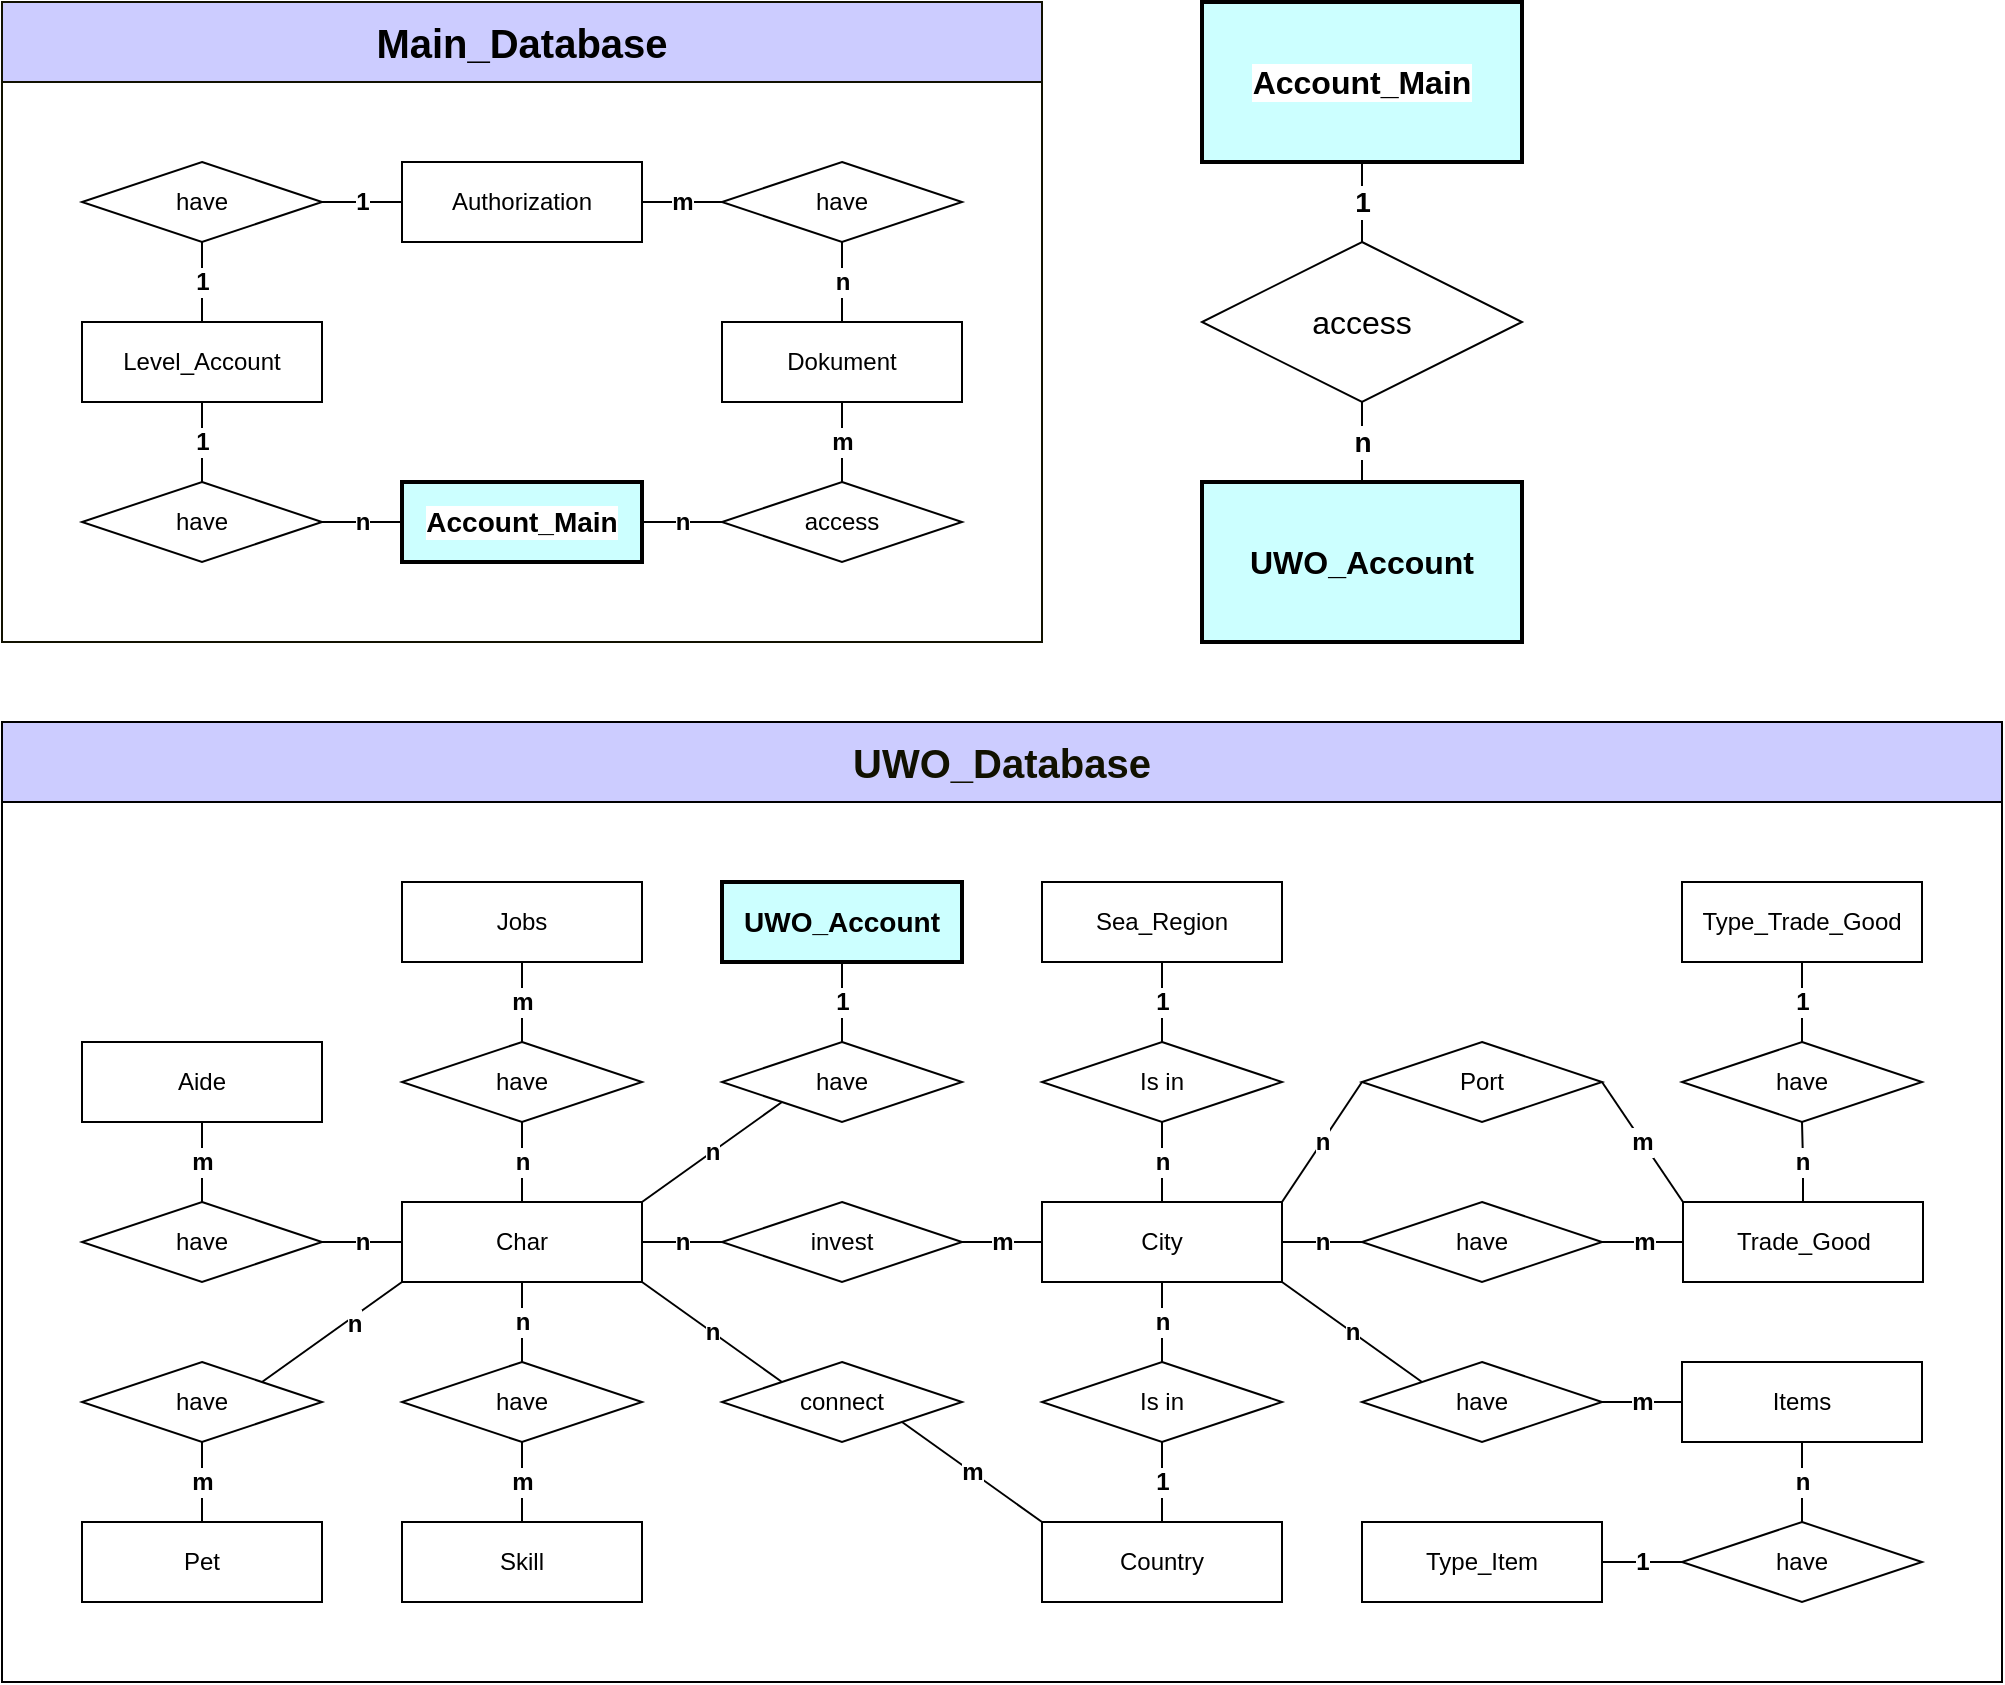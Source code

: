 <mxfile version="20.7.4" type="device"><diagram id="1VGiIYpnb0ptaa6loxAG" name="Seite-1"><mxGraphModel dx="1434" dy="836" grid="1" gridSize="10" guides="1" tooltips="1" connect="1" arrows="1" fold="1" page="1" pageScale="1" pageWidth="827" pageHeight="1169" math="0" shadow="0"><root><mxCell id="0"/><mxCell id="1" parent="0"/><mxCell id="Nn49o09uC35xicASgOI4-3" value="Main_Database" style="swimlane;whiteSpace=wrap;html=1;startSize=40;fontSize=20;fillColor=#CCCCFF;strokeColor=#111100;" parent="1" vertex="1"><mxGeometry x="40" y="40" width="520" height="320" as="geometry"/></mxCell><mxCell id="Nn49o09uC35xicASgOI4-11" value="n" style="edgeStyle=orthogonalEdgeStyle;rounded=0;orthogonalLoop=1;jettySize=auto;html=1;endArrow=none;endFill=0;fontStyle=1;fontSize=12;" parent="Nn49o09uC35xicASgOI4-3" source="Nn49o09uC35xicASgOI4-1" target="Nn49o09uC35xicASgOI4-2" edge="1"><mxGeometry relative="1" as="geometry"/></mxCell><mxCell id="Nn49o09uC35xicASgOI4-1" value="Account_Main" style="whiteSpace=wrap;html=1;align=center;fontStyle=1;fontSize=14;labelBackgroundColor=default;gradientColor=none;fillColor=#CCFFFF;strokeWidth=2;" parent="Nn49o09uC35xicASgOI4-3" vertex="1"><mxGeometry x="200" y="240" width="120" height="40" as="geometry"/></mxCell><mxCell id="Nn49o09uC35xicASgOI4-13" value="1" style="edgeStyle=orthogonalEdgeStyle;rounded=0;orthogonalLoop=1;jettySize=auto;html=1;endArrow=none;endFill=0;fontStyle=1;fontSize=12;" parent="Nn49o09uC35xicASgOI4-3" source="Nn49o09uC35xicASgOI4-4" target="Nn49o09uC35xicASgOI4-10" edge="1"><mxGeometry relative="1" as="geometry"/></mxCell><mxCell id="Nn49o09uC35xicASgOI4-4" value="Level_Account" style="whiteSpace=wrap;html=1;align=center;" parent="Nn49o09uC35xicASgOI4-3" vertex="1"><mxGeometry x="40" y="160" width="120" height="40" as="geometry"/></mxCell><mxCell id="Nn49o09uC35xicASgOI4-17" value="m" style="edgeStyle=orthogonalEdgeStyle;rounded=0;orthogonalLoop=1;jettySize=auto;html=1;endArrow=none;endFill=0;fontStyle=1;fontSize=12;" parent="Nn49o09uC35xicASgOI4-3" source="Nn49o09uC35xicASgOI4-5" target="Nn49o09uC35xicASgOI4-8" edge="1"><mxGeometry relative="1" as="geometry"/></mxCell><mxCell id="Nn49o09uC35xicASgOI4-5" value="Dokument" style="whiteSpace=wrap;html=1;align=center;" parent="Nn49o09uC35xicASgOI4-3" vertex="1"><mxGeometry x="360" y="160" width="120" height="40" as="geometry"/></mxCell><mxCell id="Nn49o09uC35xicASgOI4-15" value="m" style="edgeStyle=orthogonalEdgeStyle;rounded=0;orthogonalLoop=1;jettySize=auto;html=1;endArrow=none;endFill=0;fontStyle=1;fontSize=12;" parent="Nn49o09uC35xicASgOI4-3" source="Nn49o09uC35xicASgOI4-7" target="Nn49o09uC35xicASgOI4-9" edge="1"><mxGeometry relative="1" as="geometry"/></mxCell><mxCell id="Nn49o09uC35xicASgOI4-7" value="Authorization" style="whiteSpace=wrap;html=1;align=center;" parent="Nn49o09uC35xicASgOI4-3" vertex="1"><mxGeometry x="200" y="80" width="120" height="40" as="geometry"/></mxCell><mxCell id="Nn49o09uC35xicASgOI4-12" value="1" style="edgeStyle=orthogonalEdgeStyle;rounded=0;orthogonalLoop=1;jettySize=auto;html=1;endArrow=none;endFill=0;fontStyle=1;fontSize=12;" parent="Nn49o09uC35xicASgOI4-3" source="Nn49o09uC35xicASgOI4-2" target="Nn49o09uC35xicASgOI4-4" edge="1"><mxGeometry relative="1" as="geometry"/></mxCell><mxCell id="Nn49o09uC35xicASgOI4-2" value="have" style="shape=rhombus;perimeter=rhombusPerimeter;whiteSpace=wrap;html=1;align=center;" parent="Nn49o09uC35xicASgOI4-3" vertex="1"><mxGeometry x="40" y="240" width="120" height="40" as="geometry"/></mxCell><mxCell id="Nn49o09uC35xicASgOI4-18" value="n" style="edgeStyle=orthogonalEdgeStyle;rounded=0;orthogonalLoop=1;jettySize=auto;html=1;endArrow=none;endFill=0;fontStyle=1;fontSize=12;" parent="Nn49o09uC35xicASgOI4-3" source="Nn49o09uC35xicASgOI4-8" target="Nn49o09uC35xicASgOI4-1" edge="1"><mxGeometry relative="1" as="geometry"/></mxCell><mxCell id="Nn49o09uC35xicASgOI4-8" value="access" style="shape=rhombus;perimeter=rhombusPerimeter;whiteSpace=wrap;html=1;align=center;" parent="Nn49o09uC35xicASgOI4-3" vertex="1"><mxGeometry x="360" y="240" width="120" height="40" as="geometry"/></mxCell><mxCell id="Nn49o09uC35xicASgOI4-14" value="1" style="edgeStyle=orthogonalEdgeStyle;rounded=0;orthogonalLoop=1;jettySize=auto;html=1;endArrow=none;endFill=0;fontStyle=1;fontSize=12;" parent="Nn49o09uC35xicASgOI4-3" source="Nn49o09uC35xicASgOI4-10" target="Nn49o09uC35xicASgOI4-7" edge="1"><mxGeometry relative="1" as="geometry"/></mxCell><mxCell id="Nn49o09uC35xicASgOI4-10" value="have" style="shape=rhombus;perimeter=rhombusPerimeter;whiteSpace=wrap;html=1;align=center;" parent="Nn49o09uC35xicASgOI4-3" vertex="1"><mxGeometry x="40" y="80" width="120" height="40" as="geometry"/></mxCell><mxCell id="Nn49o09uC35xicASgOI4-16" value="n" style="edgeStyle=orthogonalEdgeStyle;rounded=0;orthogonalLoop=1;jettySize=auto;html=1;endArrow=none;endFill=0;fontStyle=1;fontSize=12;" parent="Nn49o09uC35xicASgOI4-3" source="Nn49o09uC35xicASgOI4-9" target="Nn49o09uC35xicASgOI4-5" edge="1"><mxGeometry relative="1" as="geometry"/></mxCell><mxCell id="Nn49o09uC35xicASgOI4-9" value="have" style="shape=rhombus;perimeter=rhombusPerimeter;whiteSpace=wrap;html=1;align=center;" parent="Nn49o09uC35xicASgOI4-3" vertex="1"><mxGeometry x="360" y="80" width="120" height="40" as="geometry"/></mxCell><mxCell id="Nn49o09uC35xicASgOI4-19" value="UWO_Database" style="swimlane;whiteSpace=wrap;html=1;startSize=40;fontSize=20;fontStyle=1;fillColor=#CCCCFF;fontColor=#111100;labelBackgroundColor=none;" parent="1" vertex="1"><mxGeometry x="40" y="400" width="1000" height="480" as="geometry"/></mxCell><mxCell id="ppi9CrSuM_LPGJzexevH-28" value="n" style="edgeStyle=orthogonalEdgeStyle;rounded=0;orthogonalLoop=1;jettySize=auto;html=1;endArrow=none;endFill=0;fontSize=12;fontStyle=1" edge="1" parent="Nn49o09uC35xicASgOI4-19" source="Nn49o09uC35xicASgOI4-21" target="ppi9CrSuM_LPGJzexevH-9"><mxGeometry relative="1" as="geometry"/></mxCell><mxCell id="ppi9CrSuM_LPGJzexevH-30" value="n" style="edgeStyle=orthogonalEdgeStyle;rounded=0;orthogonalLoop=1;jettySize=auto;html=1;endArrow=none;endFill=0;fontSize=12;fontStyle=1" edge="1" parent="Nn49o09uC35xicASgOI4-19" source="Nn49o09uC35xicASgOI4-21" target="ppi9CrSuM_LPGJzexevH-11"><mxGeometry relative="1" as="geometry"/></mxCell><mxCell id="ppi9CrSuM_LPGJzexevH-32" value="n" style="edgeStyle=orthogonalEdgeStyle;rounded=0;orthogonalLoop=1;jettySize=auto;html=1;endArrow=none;endFill=0;fontSize=12;fontStyle=1" edge="1" parent="Nn49o09uC35xicASgOI4-19" source="Nn49o09uC35xicASgOI4-21" target="ppi9CrSuM_LPGJzexevH-8"><mxGeometry relative="1" as="geometry"/></mxCell><mxCell id="Nn49o09uC35xicASgOI4-21" value="City" style="whiteSpace=wrap;html=1;align=center;" parent="Nn49o09uC35xicASgOI4-19" vertex="1"><mxGeometry x="520" y="240" width="120" height="40" as="geometry"/></mxCell><mxCell id="Nn49o09uC35xicASgOI4-25" value="Jobs" style="whiteSpace=wrap;html=1;align=center;" parent="Nn49o09uC35xicASgOI4-19" vertex="1"><mxGeometry x="200" y="80" width="120" height="40" as="geometry"/></mxCell><mxCell id="ppi9CrSuM_LPGJzexevH-17" value="n" style="edgeStyle=orthogonalEdgeStyle;rounded=0;orthogonalLoop=1;jettySize=auto;html=1;endArrow=none;endFill=0;fontSize=12;fontStyle=1" edge="1" parent="Nn49o09uC35xicASgOI4-19" source="Nn49o09uC35xicASgOI4-27" target="ppi9CrSuM_LPGJzexevH-4"><mxGeometry relative="1" as="geometry"/></mxCell><mxCell id="ppi9CrSuM_LPGJzexevH-20" value="n" style="edgeStyle=orthogonalEdgeStyle;rounded=0;orthogonalLoop=1;jettySize=auto;html=1;endArrow=none;endFill=0;fontSize=12;fontStyle=1" edge="1" parent="Nn49o09uC35xicASgOI4-19" source="Nn49o09uC35xicASgOI4-27" target="ppi9CrSuM_LPGJzexevH-3"><mxGeometry relative="1" as="geometry"/></mxCell><mxCell id="ppi9CrSuM_LPGJzexevH-26" value="n" style="edgeStyle=orthogonalEdgeStyle;rounded=0;orthogonalLoop=1;jettySize=auto;html=1;endArrow=none;endFill=0;fontSize=12;fontStyle=1" edge="1" parent="Nn49o09uC35xicASgOI4-19" source="Nn49o09uC35xicASgOI4-27" target="ppi9CrSuM_LPGJzexevH-6"><mxGeometry relative="1" as="geometry"/></mxCell><mxCell id="ppi9CrSuM_LPGJzexevH-51" value="n" style="edgeStyle=orthogonalEdgeStyle;rounded=0;orthogonalLoop=1;jettySize=auto;html=1;endArrow=none;endFill=0;fontSize=12;fontStyle=1" edge="1" parent="Nn49o09uC35xicASgOI4-19" source="Nn49o09uC35xicASgOI4-27" target="ppi9CrSuM_LPGJzexevH-10"><mxGeometry relative="1" as="geometry"/></mxCell><mxCell id="Nn49o09uC35xicASgOI4-27" value="Char" style="whiteSpace=wrap;html=1;align=center;" parent="Nn49o09uC35xicASgOI4-19" vertex="1"><mxGeometry x="200" y="240" width="120" height="40" as="geometry"/></mxCell><mxCell id="ppi9CrSuM_LPGJzexevH-18" value="m" style="edgeStyle=orthogonalEdgeStyle;rounded=0;orthogonalLoop=1;jettySize=auto;html=1;endArrow=none;endFill=0;fontSize=12;fontStyle=1" edge="1" parent="Nn49o09uC35xicASgOI4-19" source="Nn49o09uC35xicASgOI4-53" target="ppi9CrSuM_LPGJzexevH-4"><mxGeometry relative="1" as="geometry"/></mxCell><mxCell id="Nn49o09uC35xicASgOI4-53" value="Skill" style="whiteSpace=wrap;html=1;align=center;" parent="Nn49o09uC35xicASgOI4-19" vertex="1"><mxGeometry x="200" y="400" width="120" height="40" as="geometry"/></mxCell><mxCell id="Nn49o09uC35xicASgOI4-52" value="Sea_Region" style="whiteSpace=wrap;html=1;align=center;" parent="Nn49o09uC35xicASgOI4-19" vertex="1"><mxGeometry x="520" y="80" width="120" height="40" as="geometry"/></mxCell><mxCell id="ppi9CrSuM_LPGJzexevH-1" value="1" style="edgeStyle=orthogonalEdgeStyle;rounded=0;orthogonalLoop=1;jettySize=auto;html=1;endArrow=none;endFill=0;fontSize=12;fontStyle=1" edge="1" parent="Nn49o09uC35xicASgOI4-19" source="Nn49o09uC35xicASgOI4-50" target="Nn49o09uC35xicASgOI4-33"><mxGeometry relative="1" as="geometry"/></mxCell><mxCell id="Nn49o09uC35xicASgOI4-50" value="UWO_Account" style="whiteSpace=wrap;html=1;align=center;fontSize=14;fontStyle=1;fillColor=#CCFFFF;strokeWidth=2;" parent="Nn49o09uC35xicASgOI4-19" vertex="1"><mxGeometry x="360" y="80" width="120" height="40" as="geometry"/></mxCell><mxCell id="Nn49o09uC35xicASgOI4-49" value="Aide" style="whiteSpace=wrap;html=1;align=center;" parent="Nn49o09uC35xicASgOI4-19" vertex="1"><mxGeometry x="40" y="160" width="120" height="40" as="geometry"/></mxCell><mxCell id="Nn49o09uC35xicASgOI4-48" value="Items" style="whiteSpace=wrap;html=1;align=center;" parent="Nn49o09uC35xicASgOI4-19" vertex="1"><mxGeometry x="840" y="320" width="120" height="40" as="geometry"/></mxCell><mxCell id="Nn49o09uC35xicASgOI4-47" value="Type_Item" style="whiteSpace=wrap;html=1;align=center;" parent="Nn49o09uC35xicASgOI4-19" vertex="1"><mxGeometry x="680" y="400" width="120" height="40" as="geometry"/></mxCell><mxCell id="ppi9CrSuM_LPGJzexevH-39" value="n" style="edgeStyle=orthogonalEdgeStyle;rounded=0;orthogonalLoop=1;jettySize=auto;html=1;endArrow=none;endFill=0;fontStyle=1;fontSize=12;" edge="1" parent="Nn49o09uC35xicASgOI4-19" source="Nn49o09uC35xicASgOI4-46" target="ppi9CrSuM_LPGJzexevH-35"><mxGeometry relative="1" as="geometry"/></mxCell><mxCell id="Nn49o09uC35xicASgOI4-46" value="Trade_Good" style="whiteSpace=wrap;html=1;align=center;" parent="Nn49o09uC35xicASgOI4-19" vertex="1"><mxGeometry x="840.5" y="240" width="120" height="40" as="geometry"/></mxCell><mxCell id="Nn49o09uC35xicASgOI4-45" value="Type_Trade_Good" style="whiteSpace=wrap;html=1;align=center;" parent="Nn49o09uC35xicASgOI4-19" vertex="1"><mxGeometry x="840" y="80" width="120" height="40" as="geometry"/></mxCell><mxCell id="ppi9CrSuM_LPGJzexevH-33" value="1" style="edgeStyle=orthogonalEdgeStyle;rounded=0;orthogonalLoop=1;jettySize=auto;html=1;endArrow=none;endFill=0;fontSize=12;fontStyle=1" edge="1" parent="Nn49o09uC35xicASgOI4-19" source="Nn49o09uC35xicASgOI4-44" target="ppi9CrSuM_LPGJzexevH-8"><mxGeometry relative="1" as="geometry"/></mxCell><mxCell id="Nn49o09uC35xicASgOI4-44" value="Country" style="whiteSpace=wrap;html=1;align=center;" parent="Nn49o09uC35xicASgOI4-19" vertex="1"><mxGeometry x="520" y="400" width="120" height="40" as="geometry"/></mxCell><mxCell id="Nn49o09uC35xicASgOI4-33" value="have" style="shape=rhombus;perimeter=rhombusPerimeter;whiteSpace=wrap;html=1;align=center;" parent="Nn49o09uC35xicASgOI4-19" vertex="1"><mxGeometry x="360" y="160" width="120" height="40" as="geometry"/></mxCell><mxCell id="ppi9CrSuM_LPGJzexevH-21" value="m" style="edgeStyle=orthogonalEdgeStyle;rounded=0;orthogonalLoop=1;jettySize=auto;html=1;endArrow=none;endFill=0;fontSize=12;fontStyle=1;spacingTop=0;" edge="1" parent="Nn49o09uC35xicASgOI4-19" source="ppi9CrSuM_LPGJzexevH-3" target="Nn49o09uC35xicASgOI4-49"><mxGeometry relative="1" as="geometry"><Array as="points"><mxPoint x="100" y="220"/><mxPoint x="100" y="220"/></Array></mxGeometry></mxCell><mxCell id="ppi9CrSuM_LPGJzexevH-3" value="have" style="shape=rhombus;perimeter=rhombusPerimeter;whiteSpace=wrap;html=1;align=center;" vertex="1" parent="Nn49o09uC35xicASgOI4-19"><mxGeometry x="40" y="240" width="120" height="40" as="geometry"/></mxCell><mxCell id="ppi9CrSuM_LPGJzexevH-4" value="have" style="shape=rhombus;perimeter=rhombusPerimeter;whiteSpace=wrap;html=1;align=center;" vertex="1" parent="Nn49o09uC35xicASgOI4-19"><mxGeometry x="200" y="320" width="120" height="40" as="geometry"/></mxCell><mxCell id="ppi9CrSuM_LPGJzexevH-5" value="connect" style="shape=rhombus;perimeter=rhombusPerimeter;whiteSpace=wrap;html=1;align=center;" vertex="1" parent="Nn49o09uC35xicASgOI4-19"><mxGeometry x="360" y="320" width="120" height="40" as="geometry"/></mxCell><mxCell id="ppi9CrSuM_LPGJzexevH-27" value="m" style="edgeStyle=orthogonalEdgeStyle;rounded=0;orthogonalLoop=1;jettySize=auto;html=1;endArrow=none;endFill=0;fontSize=12;fontStyle=1" edge="1" parent="Nn49o09uC35xicASgOI4-19" source="ppi9CrSuM_LPGJzexevH-6" target="Nn49o09uC35xicASgOI4-21"><mxGeometry relative="1" as="geometry"/></mxCell><mxCell id="ppi9CrSuM_LPGJzexevH-6" value="invest" style="shape=rhombus;perimeter=rhombusPerimeter;whiteSpace=wrap;html=1;align=center;" vertex="1" parent="Nn49o09uC35xicASgOI4-19"><mxGeometry x="360" y="240" width="120" height="40" as="geometry"/></mxCell><mxCell id="ppi9CrSuM_LPGJzexevH-8" value="Is in" style="shape=rhombus;perimeter=rhombusPerimeter;whiteSpace=wrap;html=1;align=center;" vertex="1" parent="Nn49o09uC35xicASgOI4-19"><mxGeometry x="520" y="320" width="120" height="40" as="geometry"/></mxCell><mxCell id="ppi9CrSuM_LPGJzexevH-29" value="1" style="edgeStyle=orthogonalEdgeStyle;rounded=0;orthogonalLoop=1;jettySize=auto;html=1;endArrow=none;endFill=0;fontStyle=1;fontSize=12;fontColor=default;" edge="1" parent="Nn49o09uC35xicASgOI4-19" source="ppi9CrSuM_LPGJzexevH-9" target="Nn49o09uC35xicASgOI4-52"><mxGeometry relative="1" as="geometry"/></mxCell><mxCell id="ppi9CrSuM_LPGJzexevH-9" value="Is in" style="shape=rhombus;perimeter=rhombusPerimeter;whiteSpace=wrap;html=1;align=center;" vertex="1" parent="Nn49o09uC35xicASgOI4-19"><mxGeometry x="520" y="160" width="120" height="40" as="geometry"/></mxCell><mxCell id="ppi9CrSuM_LPGJzexevH-46" value="m" style="edgeStyle=orthogonalEdgeStyle;rounded=0;orthogonalLoop=1;jettySize=auto;html=1;endArrow=none;endFill=0;fontSize=12;fontStyle=1" edge="1" parent="Nn49o09uC35xicASgOI4-19" source="ppi9CrSuM_LPGJzexevH-10" target="Nn49o09uC35xicASgOI4-25"><mxGeometry relative="1" as="geometry"/></mxCell><mxCell id="ppi9CrSuM_LPGJzexevH-10" value="have" style="shape=rhombus;perimeter=rhombusPerimeter;whiteSpace=wrap;html=1;align=center;" vertex="1" parent="Nn49o09uC35xicASgOI4-19"><mxGeometry x="200" y="160" width="120" height="40" as="geometry"/></mxCell><mxCell id="ppi9CrSuM_LPGJzexevH-31" value="m" style="edgeStyle=orthogonalEdgeStyle;rounded=0;orthogonalLoop=1;jettySize=auto;html=1;endArrow=none;endFill=0;fontStyle=1;fontSize=12;" edge="1" parent="Nn49o09uC35xicASgOI4-19" source="ppi9CrSuM_LPGJzexevH-11" target="Nn49o09uC35xicASgOI4-46"><mxGeometry relative="1" as="geometry"/></mxCell><mxCell id="ppi9CrSuM_LPGJzexevH-11" value="have" style="shape=rhombus;perimeter=rhombusPerimeter;whiteSpace=wrap;html=1;align=center;" vertex="1" parent="Nn49o09uC35xicASgOI4-19"><mxGeometry x="680" y="240" width="120" height="40" as="geometry"/></mxCell><mxCell id="ppi9CrSuM_LPGJzexevH-37" value="m" style="edgeStyle=orthogonalEdgeStyle;rounded=0;orthogonalLoop=1;jettySize=auto;html=1;endArrow=none;endFill=0;fontSize=12;fontStyle=1" edge="1" parent="Nn49o09uC35xicASgOI4-19" source="ppi9CrSuM_LPGJzexevH-12" target="Nn49o09uC35xicASgOI4-48"><mxGeometry relative="1" as="geometry"/></mxCell><mxCell id="ppi9CrSuM_LPGJzexevH-12" value="have" style="shape=rhombus;perimeter=rhombusPerimeter;whiteSpace=wrap;html=1;align=center;" vertex="1" parent="Nn49o09uC35xicASgOI4-19"><mxGeometry x="680" y="320" width="120" height="40" as="geometry"/></mxCell><mxCell id="ppi9CrSuM_LPGJzexevH-22" value="n" style="endArrow=none;html=1;rounded=0;entryX=1;entryY=0;entryDx=0;entryDy=0;exitX=0;exitY=1;exitDx=0;exitDy=0;fontSize=12;fontStyle=1" edge="1" parent="Nn49o09uC35xicASgOI4-19" source="Nn49o09uC35xicASgOI4-33" target="Nn49o09uC35xicASgOI4-27"><mxGeometry width="50" height="50" relative="1" as="geometry"><mxPoint x="400" y="300" as="sourcePoint"/><mxPoint x="450" y="250" as="targetPoint"/></mxGeometry></mxCell><mxCell id="ppi9CrSuM_LPGJzexevH-25" value="n" style="endArrow=none;html=1;rounded=0;entryX=1;entryY=1;entryDx=0;entryDy=0;exitX=0;exitY=0;exitDx=0;exitDy=0;fontSize=12;fontStyle=1" edge="1" parent="Nn49o09uC35xicASgOI4-19" source="ppi9CrSuM_LPGJzexevH-5" target="Nn49o09uC35xicASgOI4-27"><mxGeometry width="50" height="50" relative="1" as="geometry"><mxPoint x="143.04" y="348" as="sourcePoint"/><mxPoint x="220" y="300" as="targetPoint"/></mxGeometry></mxCell><mxCell id="ppi9CrSuM_LPGJzexevH-24" value="m" style="endArrow=none;html=1;rounded=0;entryX=1;entryY=1;entryDx=0;entryDy=0;exitX=0;exitY=0;exitDx=0;exitDy=0;fontSize=12;fontStyle=1" edge="1" parent="Nn49o09uC35xicASgOI4-19" source="Nn49o09uC35xicASgOI4-44" target="ppi9CrSuM_LPGJzexevH-5"><mxGeometry width="50" height="50" relative="1" as="geometry"><mxPoint x="133.04" y="338" as="sourcePoint"/><mxPoint x="210" y="290" as="targetPoint"/></mxGeometry></mxCell><mxCell id="ppi9CrSuM_LPGJzexevH-40" value="1" style="edgeStyle=orthogonalEdgeStyle;rounded=0;orthogonalLoop=1;jettySize=auto;html=1;endArrow=none;endFill=0;fontStyle=1;fontSize=12;" edge="1" parent="Nn49o09uC35xicASgOI4-19" source="ppi9CrSuM_LPGJzexevH-35" target="Nn49o09uC35xicASgOI4-45"><mxGeometry relative="1" as="geometry"/></mxCell><mxCell id="ppi9CrSuM_LPGJzexevH-35" value="have" style="shape=rhombus;perimeter=rhombusPerimeter;whiteSpace=wrap;html=1;align=center;" vertex="1" parent="Nn49o09uC35xicASgOI4-19"><mxGeometry x="840" y="160" width="120" height="40" as="geometry"/></mxCell><mxCell id="ppi9CrSuM_LPGJzexevH-36" value="n" style="edgeStyle=orthogonalEdgeStyle;rounded=0;orthogonalLoop=1;jettySize=auto;html=1;endArrow=none;endFill=0;fontStyle=1;fontSize=12;" edge="1" parent="Nn49o09uC35xicASgOI4-19" source="ppi9CrSuM_LPGJzexevH-34" target="Nn49o09uC35xicASgOI4-48"><mxGeometry relative="1" as="geometry"/></mxCell><mxCell id="ppi9CrSuM_LPGJzexevH-38" value="1" style="edgeStyle=orthogonalEdgeStyle;rounded=0;orthogonalLoop=1;jettySize=auto;html=1;endArrow=none;endFill=0;fontSize=12;fontStyle=1" edge="1" parent="Nn49o09uC35xicASgOI4-19" source="ppi9CrSuM_LPGJzexevH-34" target="Nn49o09uC35xicASgOI4-47"><mxGeometry relative="1" as="geometry"/></mxCell><mxCell id="ppi9CrSuM_LPGJzexevH-34" value="have" style="shape=rhombus;perimeter=rhombusPerimeter;whiteSpace=wrap;html=1;align=center;" vertex="1" parent="Nn49o09uC35xicASgOI4-19"><mxGeometry x="840" y="400" width="120" height="40" as="geometry"/></mxCell><mxCell id="ppi9CrSuM_LPGJzexevH-41" value="Port" style="shape=rhombus;perimeter=rhombusPerimeter;whiteSpace=wrap;html=1;align=center;" vertex="1" parent="Nn49o09uC35xicASgOI4-19"><mxGeometry x="680" y="160" width="120" height="40" as="geometry"/></mxCell><mxCell id="ppi9CrSuM_LPGJzexevH-43" value="n" style="endArrow=none;html=1;rounded=0;entryX=0;entryY=0.5;entryDx=0;entryDy=0;exitX=1;exitY=0;exitDx=0;exitDy=0;fontSize=12;fontStyle=1" edge="1" parent="Nn49o09uC35xicASgOI4-19" source="Nn49o09uC35xicASgOI4-21" target="ppi9CrSuM_LPGJzexevH-41"><mxGeometry width="50" height="50" relative="1" as="geometry"><mxPoint x="143.04" y="348" as="sourcePoint"/><mxPoint x="220" y="300" as="targetPoint"/></mxGeometry></mxCell><mxCell id="ppi9CrSuM_LPGJzexevH-42" value="m" style="endArrow=none;html=1;rounded=0;entryX=0;entryY=0;entryDx=0;entryDy=0;exitX=1;exitY=0.5;exitDx=0;exitDy=0;fontStyle=1;fontSize=12;" edge="1" parent="Nn49o09uC35xicASgOI4-19" source="ppi9CrSuM_LPGJzexevH-41" target="Nn49o09uC35xicASgOI4-46"><mxGeometry width="50" height="50" relative="1" as="geometry"><mxPoint x="133.04" y="338" as="sourcePoint"/><mxPoint x="210" y="290" as="targetPoint"/></mxGeometry></mxCell><mxCell id="ppi9CrSuM_LPGJzexevH-50" value="m" style="edgeStyle=orthogonalEdgeStyle;rounded=0;orthogonalLoop=1;jettySize=auto;html=1;endArrow=none;endFill=0;fontSize=12;fontStyle=1" edge="1" parent="Nn49o09uC35xicASgOI4-19" source="ppi9CrSuM_LPGJzexevH-45" target="ppi9CrSuM_LPGJzexevH-47"><mxGeometry relative="1" as="geometry"/></mxCell><mxCell id="ppi9CrSuM_LPGJzexevH-45" value="Pet" style="whiteSpace=wrap;html=1;align=center;" vertex="1" parent="Nn49o09uC35xicASgOI4-19"><mxGeometry x="40" y="400" width="120" height="40" as="geometry"/></mxCell><mxCell id="ppi9CrSuM_LPGJzexevH-47" value="have" style="shape=rhombus;perimeter=rhombusPerimeter;whiteSpace=wrap;html=1;align=center;" vertex="1" parent="Nn49o09uC35xicASgOI4-19"><mxGeometry x="40" y="320" width="120" height="40" as="geometry"/></mxCell><mxCell id="ppi9CrSuM_LPGJzexevH-49" value="" style="endArrow=none;html=1;rounded=0;entryX=0;entryY=1;entryDx=0;entryDy=0;exitX=1;exitY=0;exitDx=0;exitDy=0;" edge="1" parent="Nn49o09uC35xicASgOI4-19" source="ppi9CrSuM_LPGJzexevH-47" target="Nn49o09uC35xicASgOI4-27"><mxGeometry width="50" height="50" relative="1" as="geometry"><mxPoint x="150" y="210" as="sourcePoint"/><mxPoint x="220" y="260" as="targetPoint"/></mxGeometry></mxCell><mxCell id="ppi9CrSuM_LPGJzexevH-52" value="n" style="edgeLabel;html=1;align=center;verticalAlign=middle;resizable=0;points=[];fontSize=12;fontStyle=1" vertex="1" connectable="0" parent="ppi9CrSuM_LPGJzexevH-49"><mxGeometry x="0.262" y="-3" relative="1" as="geometry"><mxPoint as="offset"/></mxGeometry></mxCell><mxCell id="ppi9CrSuM_LPGJzexevH-53" value="n" style="endArrow=none;html=1;rounded=0;entryX=1;entryY=1;entryDx=0;entryDy=0;exitX=0;exitY=0;exitDx=0;exitDy=0;fontSize=12;fontStyle=1" edge="1" parent="Nn49o09uC35xicASgOI4-19" source="ppi9CrSuM_LPGJzexevH-12" target="Nn49o09uC35xicASgOI4-21"><mxGeometry width="50" height="50" relative="1" as="geometry"><mxPoint x="390" y="200" as="sourcePoint"/><mxPoint x="330" y="250" as="targetPoint"/></mxGeometry></mxCell><mxCell id="ppi9CrSuM_LPGJzexevH-75" value="n" style="edgeStyle=orthogonalEdgeStyle;rounded=0;orthogonalLoop=1;jettySize=auto;html=1;labelBackgroundColor=#FFFFFF;strokeWidth=1;fontSize=14;fontColor=#000000;endArrow=none;endFill=0;fontStyle=1" edge="1" parent="1" source="ppi9CrSuM_LPGJzexevH-65" target="ppi9CrSuM_LPGJzexevH-67"><mxGeometry relative="1" as="geometry"/></mxCell><mxCell id="ppi9CrSuM_LPGJzexevH-65" value="access" style="shape=rhombus;perimeter=rhombusPerimeter;whiteSpace=wrap;html=1;align=center;fontSize=16;fontStyle=0;labelBackgroundColor=default;" vertex="1" parent="1"><mxGeometry x="640" y="160" width="160" height="80" as="geometry"/></mxCell><mxCell id="ppi9CrSuM_LPGJzexevH-74" value="1" style="edgeStyle=orthogonalEdgeStyle;rounded=0;orthogonalLoop=1;jettySize=auto;html=1;labelBackgroundColor=#FFFFFF;strokeWidth=1;fontSize=14;fontColor=#000000;endArrow=none;endFill=0;fontStyle=1" edge="1" parent="1" source="ppi9CrSuM_LPGJzexevH-66" target="ppi9CrSuM_LPGJzexevH-65"><mxGeometry relative="1" as="geometry"/></mxCell><mxCell id="ppi9CrSuM_LPGJzexevH-66" value="Account_Main" style="whiteSpace=wrap;html=1;align=center;fontStyle=1;fontSize=16;labelBackgroundColor=default;gradientColor=none;fillColor=#CCFFFF;strokeWidth=2;" vertex="1" parent="1"><mxGeometry x="640" y="40" width="160" height="80" as="geometry"/></mxCell><mxCell id="ppi9CrSuM_LPGJzexevH-67" value="UWO_Account" style="whiteSpace=wrap;html=1;align=center;fontSize=16;fontStyle=1;fillColor=#CCFFFF;strokeWidth=2;" vertex="1" parent="1"><mxGeometry x="640" y="280" width="160" height="80" as="geometry"/></mxCell></root></mxGraphModel></diagram></mxfile>